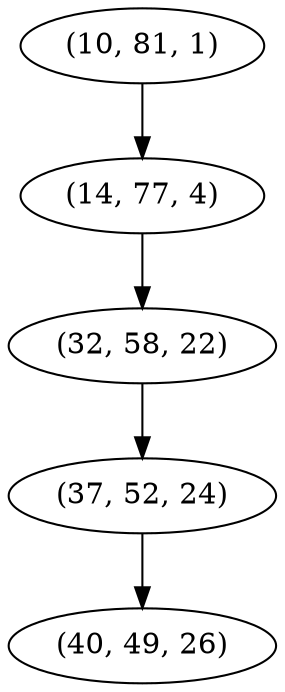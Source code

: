digraph tree {
    "(10, 81, 1)";
    "(14, 77, 4)";
    "(32, 58, 22)";
    "(37, 52, 24)";
    "(40, 49, 26)";
    "(10, 81, 1)" -> "(14, 77, 4)";
    "(14, 77, 4)" -> "(32, 58, 22)";
    "(32, 58, 22)" -> "(37, 52, 24)";
    "(37, 52, 24)" -> "(40, 49, 26)";
}

